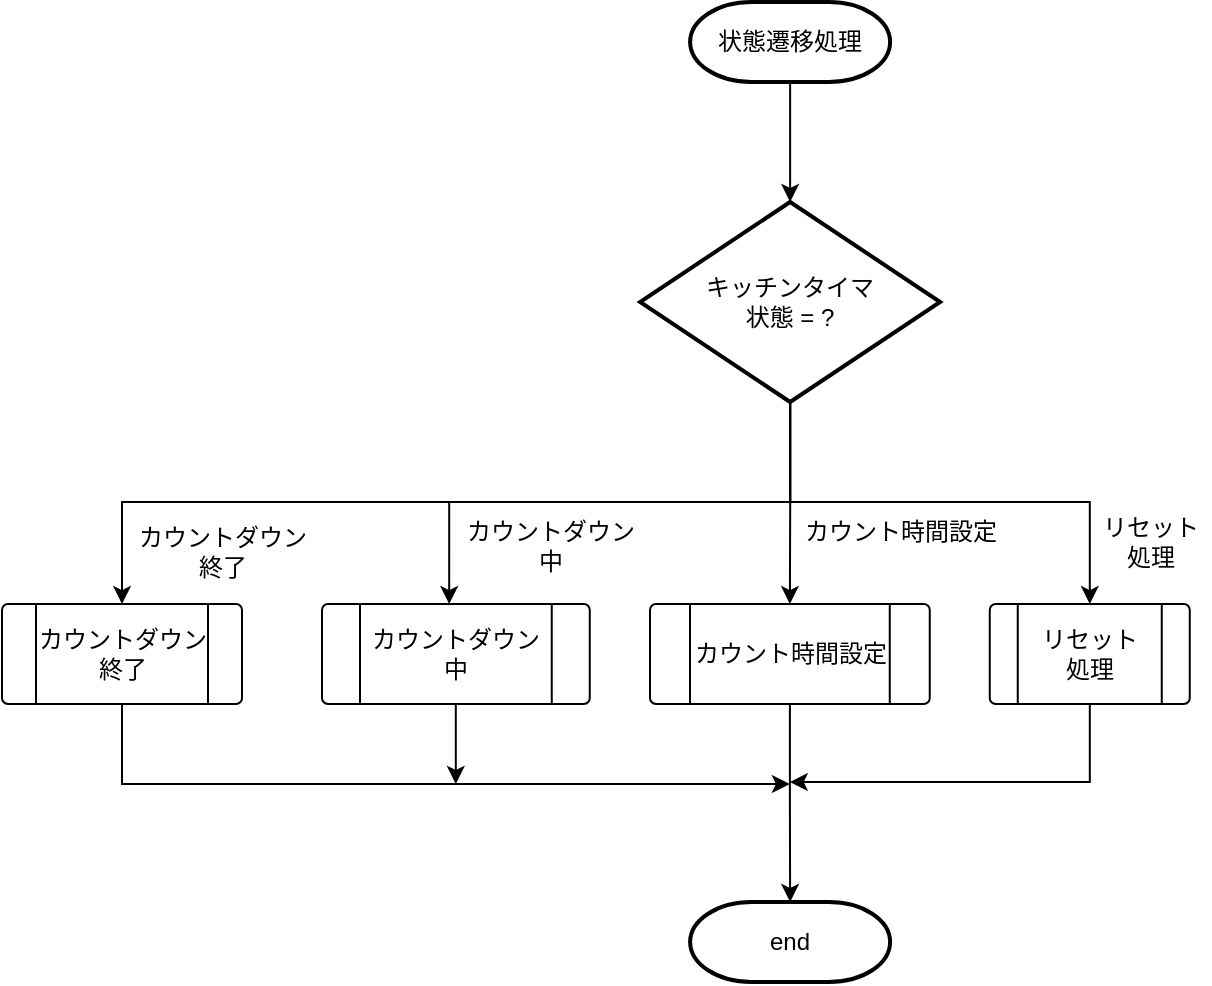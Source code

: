 <mxfile version="13.5.1" type="device" pages="6"><diagram id="Bt_VYkWsgdvNf8LFAZQL" name="状態遷移処理"><mxGraphModel dx="1527" dy="813" grid="1" gridSize="10" guides="1" tooltips="1" connect="1" arrows="1" fold="1" page="1" pageScale="1" pageWidth="827" pageHeight="1169" math="0" shadow="0"><root><mxCell id="Fo9mTiif_kmbdRbm_oBY-0"/><mxCell id="Fo9mTiif_kmbdRbm_oBY-1" parent="Fo9mTiif_kmbdRbm_oBY-0"/><mxCell id="Fo9mTiif_kmbdRbm_oBY-2" value="" style="edgeStyle=orthogonalEdgeStyle;rounded=0;orthogonalLoop=1;jettySize=auto;html=1;entryX=0.5;entryY=0;entryDx=0;entryDy=0;" parent="Fo9mTiif_kmbdRbm_oBY-1" source="Fo9mTiif_kmbdRbm_oBY-6" target="Fo9mTiif_kmbdRbm_oBY-12" edge="1"><mxGeometry relative="1" as="geometry"><mxPoint x="-356.06" y="451" as="targetPoint"/></mxGeometry></mxCell><mxCell id="Fo9mTiif_kmbdRbm_oBY-3" style="edgeStyle=orthogonalEdgeStyle;rounded=0;orthogonalLoop=1;jettySize=auto;html=1;entryX=0.5;entryY=0;entryDx=0;entryDy=0;" parent="Fo9mTiif_kmbdRbm_oBY-1" target="Fo9mTiif_kmbdRbm_oBY-13" edge="1"><mxGeometry relative="1" as="geometry"><mxPoint x="-356.12" y="410" as="sourcePoint"/><Array as="points"><mxPoint x="-690.12" y="410"/></Array><mxPoint x="-826.06" y="460.03" as="targetPoint"/></mxGeometry></mxCell><mxCell id="Fo9mTiif_kmbdRbm_oBY-5" style="edgeStyle=orthogonalEdgeStyle;rounded=0;orthogonalLoop=1;jettySize=auto;html=1;entryX=0.475;entryY=0;entryDx=0;entryDy=0;entryPerimeter=0;" parent="Fo9mTiif_kmbdRbm_oBY-1" source="Fo9mTiif_kmbdRbm_oBY-6" target="Fo9mTiif_kmbdRbm_oBY-10" edge="1"><mxGeometry relative="1" as="geometry"><Array as="points"><mxPoint x="-356.12" y="410"/><mxPoint x="-526.12" y="410"/></Array></mxGeometry></mxCell><mxCell id="cRi014NsyembopC0yoF6-1" style="edgeStyle=orthogonalEdgeStyle;rounded=0;orthogonalLoop=1;jettySize=auto;html=1;" parent="Fo9mTiif_kmbdRbm_oBY-1" source="Fo9mTiif_kmbdRbm_oBY-6" target="cRi014NsyembopC0yoF6-0" edge="1"><mxGeometry relative="1" as="geometry"><Array as="points"><mxPoint x="-356.12" y="410"/><mxPoint x="-206.12" y="410"/></Array></mxGeometry></mxCell><mxCell id="Fo9mTiif_kmbdRbm_oBY-6" value="キッチンタイマ&lt;br&gt;状態 = ?" style="strokeWidth=2;html=1;shape=mxgraph.flowchart.decision;whiteSpace=wrap;" parent="Fo9mTiif_kmbdRbm_oBY-1" vertex="1"><mxGeometry x="-430.94" y="260" width="150" height="100" as="geometry"/></mxCell><mxCell id="Fo9mTiif_kmbdRbm_oBY-7" style="edgeStyle=orthogonalEdgeStyle;rounded=0;orthogonalLoop=1;jettySize=auto;html=1;exitX=0.5;exitY=1;exitDx=0;exitDy=0;" parent="Fo9mTiif_kmbdRbm_oBY-1" source="Fo9mTiif_kmbdRbm_oBY-13" edge="1"><mxGeometry relative="1" as="geometry"><mxPoint x="-356.06" y="551.03" as="targetPoint"/><Array as="points"><mxPoint x="-690.12" y="551"/></Array><mxPoint x="-826.02" y="511.03" as="sourcePoint"/></mxGeometry></mxCell><mxCell id="Fo9mTiif_kmbdRbm_oBY-9" style="edgeStyle=orthogonalEdgeStyle;rounded=0;orthogonalLoop=1;jettySize=auto;html=1;" parent="Fo9mTiif_kmbdRbm_oBY-1" source="Fo9mTiif_kmbdRbm_oBY-10" edge="1"><mxGeometry relative="1" as="geometry"><mxPoint x="-523.06" y="551.03" as="targetPoint"/><Array as="points"><mxPoint x="-523.06" y="551.03"/></Array></mxGeometry></mxCell><mxCell id="Fo9mTiif_kmbdRbm_oBY-10" value="カウントダウン&lt;br&gt;中" style="verticalLabelPosition=middle;verticalAlign=middle;html=1;shape=process;whiteSpace=wrap;rounded=1;size=0.14;arcSize=6;labelPosition=center;align=center;" parent="Fo9mTiif_kmbdRbm_oBY-1" vertex="1"><mxGeometry x="-590" y="461.03" width="133.88" height="50" as="geometry"/></mxCell><mxCell id="Fo9mTiif_kmbdRbm_oBY-11" value="" style="edgeStyle=orthogonalEdgeStyle;rounded=0;orthogonalLoop=1;jettySize=auto;html=1;entryX=0.5;entryY=0;entryDx=0;entryDy=0;entryPerimeter=0;" parent="Fo9mTiif_kmbdRbm_oBY-1" source="Fo9mTiif_kmbdRbm_oBY-12" target="dtoQ_cVh7KK3qwAWxBRZ-2" edge="1"><mxGeometry relative="1" as="geometry"><mxPoint x="-356.06" y="601" as="targetPoint"/></mxGeometry></mxCell><mxCell id="Fo9mTiif_kmbdRbm_oBY-12" value="カウント時間設定" style="verticalLabelPosition=middle;verticalAlign=middle;html=1;shape=process;whiteSpace=wrap;rounded=1;size=0.14;arcSize=6;labelPosition=center;align=center;" parent="Fo9mTiif_kmbdRbm_oBY-1" vertex="1"><mxGeometry x="-426" y="461.03" width="139.88" height="50" as="geometry"/></mxCell><mxCell id="Fo9mTiif_kmbdRbm_oBY-13" value="カウントダウン&lt;br&gt;終了" style="verticalLabelPosition=middle;verticalAlign=middle;html=1;shape=process;whiteSpace=wrap;rounded=1;size=0.14;arcSize=6;labelPosition=center;align=center;" parent="Fo9mTiif_kmbdRbm_oBY-1" vertex="1"><mxGeometry x="-750" y="461.03" width="120" height="50" as="geometry"/></mxCell><mxCell id="dtoQ_cVh7KK3qwAWxBRZ-1" value="" style="edgeStyle=orthogonalEdgeStyle;rounded=0;orthogonalLoop=1;jettySize=auto;html=1;entryX=0.5;entryY=0;entryDx=0;entryDy=0;entryPerimeter=0;" parent="Fo9mTiif_kmbdRbm_oBY-1" source="dtoQ_cVh7KK3qwAWxBRZ-0" target="Fo9mTiif_kmbdRbm_oBY-6" edge="1"><mxGeometry relative="1" as="geometry"><mxPoint x="-356.06" y="220" as="targetPoint"/></mxGeometry></mxCell><mxCell id="dtoQ_cVh7KK3qwAWxBRZ-0" value="状態遷移処理" style="strokeWidth=2;html=1;shape=mxgraph.flowchart.terminator;whiteSpace=wrap;" parent="Fo9mTiif_kmbdRbm_oBY-1" vertex="1"><mxGeometry x="-405.94" y="160" width="100" height="40" as="geometry"/></mxCell><mxCell id="dtoQ_cVh7KK3qwAWxBRZ-2" value="end" style="strokeWidth=2;html=1;shape=mxgraph.flowchart.terminator;whiteSpace=wrap;" parent="Fo9mTiif_kmbdRbm_oBY-1" vertex="1"><mxGeometry x="-405.94" y="610" width="100" height="40" as="geometry"/></mxCell><mxCell id="cRi014NsyembopC0yoF6-2" style="edgeStyle=orthogonalEdgeStyle;rounded=0;orthogonalLoop=1;jettySize=auto;html=1;" parent="Fo9mTiif_kmbdRbm_oBY-1" source="cRi014NsyembopC0yoF6-0" edge="1"><mxGeometry relative="1" as="geometry"><mxPoint x="-356.12" y="550.03" as="targetPoint"/><Array as="points"><mxPoint x="-206.12" y="550.03"/></Array></mxGeometry></mxCell><mxCell id="cRi014NsyembopC0yoF6-0" value="リセット&lt;br&gt;処理" style="verticalLabelPosition=middle;verticalAlign=middle;html=1;shape=process;whiteSpace=wrap;rounded=1;size=0.14;arcSize=6;labelPosition=center;align=center;" parent="Fo9mTiif_kmbdRbm_oBY-1" vertex="1"><mxGeometry x="-256.12" y="461.03" width="100" height="50" as="geometry"/></mxCell><mxCell id="7vSEp-bg9hqw0ioLKVPc-2" value="&lt;span&gt;カウントダウン&lt;/span&gt;&lt;br&gt;&lt;span&gt;終了&lt;/span&gt;" style="text;html=1;align=center;verticalAlign=middle;resizable=0;points=[];autosize=1;" parent="Fo9mTiif_kmbdRbm_oBY-1" vertex="1"><mxGeometry x="-690" y="420" width="100" height="30" as="geometry"/></mxCell><mxCell id="7vSEp-bg9hqw0ioLKVPc-4" value="&lt;span&gt;カウントダウン&lt;/span&gt;&lt;br&gt;&lt;span&gt;中&lt;/span&gt;" style="text;html=1;align=center;verticalAlign=middle;resizable=0;points=[];autosize=1;" parent="Fo9mTiif_kmbdRbm_oBY-1" vertex="1"><mxGeometry x="-526" y="417" width="100" height="30" as="geometry"/></mxCell><mxCell id="7vSEp-bg9hqw0ioLKVPc-5" value="&lt;span&gt;カウント時間設定&lt;/span&gt;" style="text;html=1;align=center;verticalAlign=middle;resizable=0;points=[];autosize=1;" parent="Fo9mTiif_kmbdRbm_oBY-1" vertex="1"><mxGeometry x="-356.12" y="415" width="110" height="20" as="geometry"/></mxCell><mxCell id="7vSEp-bg9hqw0ioLKVPc-6" value="&lt;span&gt;リセット&lt;/span&gt;&lt;br&gt;処理" style="text;html=1;align=center;verticalAlign=middle;resizable=0;points=[];autosize=1;" parent="Fo9mTiif_kmbdRbm_oBY-1" vertex="1"><mxGeometry x="-206.12" y="415" width="60" height="30" as="geometry"/></mxCell></root></mxGraphModel></diagram><diagram name="カウント時間設定" id="tLyKWp7qAsRB28wac82U"><mxGraphModel dx="700" dy="813" grid="1" gridSize="10" guides="1" tooltips="1" connect="1" arrows="1" fold="1" page="1" pageScale="1" pageWidth="827" pageHeight="1169" math="0" shadow="0"><root><mxCell id="G7dOKKh25_MZbCcrWpyw-0"/><mxCell id="G7dOKKh25_MZbCcrWpyw-1" parent="G7dOKKh25_MZbCcrWpyw-0"/><mxCell id="H5Vs62nzeLhHOFC0t68j-42" value="" style="edgeStyle=orthogonalEdgeStyle;rounded=0;orthogonalLoop=1;jettySize=auto;html=1;entryX=0.5;entryY=0;entryDx=0;entryDy=0;entryPerimeter=0;" parent="G7dOKKh25_MZbCcrWpyw-1" source="DsMGDwklxMOZ5VeJU43--6" target="PRw-ZUvJCtGYPwpCF5q1-1" edge="1"><mxGeometry relative="1" as="geometry"><mxPoint x="580" y="100" as="targetPoint"/></mxGeometry></mxCell><mxCell id="G7dOKKh25_MZbCcrWpyw-2" value="分スイッチ&lt;br&gt;処理" style="strokeWidth=2;html=1;shape=mxgraph.flowchart.terminator;whiteSpace=wrap;" parent="G7dOKKh25_MZbCcrWpyw-1" vertex="1"><mxGeometry x="530" y="30" width="100" height="40" as="geometry"/></mxCell><mxCell id="YCsieXRak2XcZomdGNn9-28" value="スイッチの状態&lt;br&gt;・押された状態 → 押して離した時&lt;br&gt;・押し続けている状態 → 押したあと、まだ離していない時" style="shape=note;whiteSpace=wrap;html=1;size=14;verticalAlign=top;align=left;spacingTop=-6;" parent="G7dOKKh25_MZbCcrWpyw-1" vertex="1"><mxGeometry x="226" y="90" width="190" height="70" as="geometry"/></mxCell><mxCell id="PRw-ZUvJCtGYPwpCF5q1-36" style="edgeStyle=orthogonalEdgeStyle;rounded=0;orthogonalLoop=1;jettySize=auto;html=1;exitX=0.497;exitY=0.982;exitDx=0;exitDy=0;exitPerimeter=0;" parent="G7dOKKh25_MZbCcrWpyw-1" source="XPm6FaZmmo4bMirsRHuz-5" edge="1"><mxGeometry relative="1" as="geometry"><mxPoint x="580" y="560" as="targetPoint"/><Array as="points"><mxPoint x="900" y="483.5"/><mxPoint x="900" y="483.5"/></Array><mxPoint x="900" y="470" as="sourcePoint"/></mxGeometry></mxCell><mxCell id="AEPvhZBk-K4YY_FG6Bck-11" style="edgeStyle=orthogonalEdgeStyle;rounded=0;orthogonalLoop=1;jettySize=auto;html=1;exitX=0.5;exitY=1;exitDx=0;exitDy=0;" parent="G7dOKKh25_MZbCcrWpyw-1" source="XPm6FaZmmo4bMirsRHuz-10" target="bQIRXLMEErBC55kojtxw-1" edge="1"><mxGeometry relative="1" as="geometry"><mxPoint x="580" y="464.25" as="sourcePoint"/><mxPoint x="580" y="600" as="targetPoint"/><Array as="points"/></mxGeometry></mxCell><mxCell id="ePP8m3Le7ad55T8IsWoJ-17" style="edgeStyle=orthogonalEdgeStyle;rounded=0;orthogonalLoop=1;jettySize=auto;html=1;" parent="G7dOKKh25_MZbCcrWpyw-1" source="PRw-ZUvJCtGYPwpCF5q1-1" edge="1"><mxGeometry relative="1" as="geometry"><mxPoint x="580" y="730" as="targetPoint"/><Array as="points"><mxPoint x="580" y="370"/><mxPoint x="1020" y="370"/><mxPoint x="1020" y="730"/><mxPoint x="580" y="730"/></Array></mxGeometry></mxCell><mxCell id="AEPvhZBk-K4YY_FG6Bck-16" style="edgeStyle=orthogonalEdgeStyle;rounded=0;orthogonalLoop=1;jettySize=auto;html=1;entryX=0.5;entryY=0;entryDx=0;entryDy=0;" parent="G7dOKKh25_MZbCcrWpyw-1" source="PRw-ZUvJCtGYPwpCF5q1-1" target="XPm6FaZmmo4bMirsRHuz-5" edge="1"><mxGeometry relative="1" as="geometry"><Array as="points"><mxPoint x="580" y="370"/><mxPoint x="900" y="370"/></Array><mxPoint x="870" y="438.25" as="targetPoint"/></mxGeometry></mxCell><mxCell id="7KLdP_yKElNT6QmBKfRz-1" style="edgeStyle=orthogonalEdgeStyle;rounded=0;orthogonalLoop=1;jettySize=auto;html=1;" parent="G7dOKKh25_MZbCcrWpyw-1" source="PRw-ZUvJCtGYPwpCF5q1-1" target="XPm6FaZmmo4bMirsRHuz-10" edge="1"><mxGeometry relative="1" as="geometry"><mxPoint x="580" y="432.25" as="targetPoint"/></mxGeometry></mxCell><mxCell id="7KLdP_yKElNT6QmBKfRz-16" style="edgeStyle=orthogonalEdgeStyle;rounded=0;orthogonalLoop=1;jettySize=auto;html=1;" parent="G7dOKKh25_MZbCcrWpyw-1" source="PRw-ZUvJCtGYPwpCF5q1-1" target="7KLdP_yKElNT6QmBKfRz-10" edge="1"><mxGeometry relative="1" as="geometry"><Array as="points"><mxPoint x="580" y="370"/><mxPoint x="730" y="370"/></Array><mxPoint x="760" y="570" as="targetPoint"/></mxGeometry></mxCell><mxCell id="PRw-ZUvJCtGYPwpCF5q1-1" value="分スイッチ&lt;br&gt;の&lt;br&gt;状態 = ?" style="strokeWidth=2;html=1;shape=mxgraph.flowchart.decision;whiteSpace=wrap;" parent="G7dOKKh25_MZbCcrWpyw-1" vertex="1"><mxGeometry x="515" y="241.75" width="130" height="100" as="geometry"/></mxCell><mxCell id="PRw-ZUvJCtGYPwpCF5q1-39" value="end" style="strokeWidth=2;html=1;shape=mxgraph.flowchart.terminator;whiteSpace=wrap;" parent="G7dOKKh25_MZbCcrWpyw-1" vertex="1"><mxGeometry x="530" y="782" width="100" height="40" as="geometry"/></mxCell><mxCell id="AEPvhZBk-K4YY_FG6Bck-38" value="" style="edgeStyle=orthogonalEdgeStyle;rounded=0;orthogonalLoop=1;jettySize=auto;html=1;" parent="G7dOKKh25_MZbCcrWpyw-1" source="AEPvhZBk-K4YY_FG6Bck-0" target="AEPvhZBk-K4YY_FG6Bck-3" edge="1"><mxGeometry relative="1" as="geometry"/></mxCell><mxCell id="AEPvhZBk-K4YY_FG6Bck-0" value="カウント時間設定" style="strokeWidth=2;html=1;shape=mxgraph.flowchart.terminator;whiteSpace=wrap;" parent="G7dOKKh25_MZbCcrWpyw-1" vertex="1"><mxGeometry x="90" y="10" width="100" height="40" as="geometry"/></mxCell><mxCell id="AEPvhZBk-K4YY_FG6Bck-39" value="" style="edgeStyle=orthogonalEdgeStyle;rounded=0;orthogonalLoop=1;jettySize=auto;html=1;" parent="G7dOKKh25_MZbCcrWpyw-1" source="AEPvhZBk-K4YY_FG6Bck-3" target="AEPvhZBk-K4YY_FG6Bck-4" edge="1"><mxGeometry relative="1" as="geometry"/></mxCell><mxCell id="AEPvhZBk-K4YY_FG6Bck-3" value="分スイッチ&lt;br&gt;処理" style="verticalLabelPosition=middle;verticalAlign=middle;html=1;shape=process;whiteSpace=wrap;rounded=1;size=0.14;arcSize=6;labelPosition=center;align=center;" parent="G7dOKKh25_MZbCcrWpyw-1" vertex="1"><mxGeometry x="90" y="88" width="100" height="60" as="geometry"/></mxCell><mxCell id="AEPvhZBk-K4YY_FG6Bck-40" value="" style="edgeStyle=orthogonalEdgeStyle;rounded=0;orthogonalLoop=1;jettySize=auto;html=1;entryX=0.5;entryY=0;entryDx=0;entryDy=0;entryPerimeter=0;" parent="G7dOKKh25_MZbCcrWpyw-1" source="AEPvhZBk-K4YY_FG6Bck-4" target="jn9VDQg3DoPVwZgLKGek-1" edge="1"><mxGeometry relative="1" as="geometry"><mxPoint x="140" y="336" as="targetPoint"/></mxGeometry></mxCell><mxCell id="AEPvhZBk-K4YY_FG6Bck-4" value="秒スイッチ&lt;br&gt;処理" style="verticalLabelPosition=middle;verticalAlign=middle;html=1;shape=process;whiteSpace=wrap;rounded=1;size=0.14;arcSize=6;labelPosition=center;align=center;" parent="G7dOKKh25_MZbCcrWpyw-1" vertex="1"><mxGeometry x="90" y="189" width="100" height="60" as="geometry"/></mxCell><mxCell id="AEPvhZBk-K4YY_FG6Bck-17" value="短押し" style="text;html=1;align=center;verticalAlign=middle;resizable=0;points=[];autosize=1;" parent="G7dOKKh25_MZbCcrWpyw-1" vertex="1"><mxGeometry x="900" y="371.5" width="50" height="20" as="geometry"/></mxCell><mxCell id="AEPvhZBk-K4YY_FG6Bck-18" value="押されて&lt;br&gt;いない&lt;br&gt;or&lt;br&gt;その他" style="text;html=1;align=center;verticalAlign=middle;resizable=0;points=[];autosize=1;" parent="G7dOKKh25_MZbCcrWpyw-1" vertex="1"><mxGeometry x="1020" y="372.25" width="60" height="60" as="geometry"/></mxCell><mxCell id="jn9VDQg3DoPVwZgLKGek-0" value="end" style="strokeWidth=2;html=1;shape=mxgraph.flowchart.terminator;whiteSpace=wrap;" parent="G7dOKKh25_MZbCcrWpyw-1" vertex="1"><mxGeometry x="90" y="1012" width="100" height="40" as="geometry"/></mxCell><mxCell id="jn9VDQg3DoPVwZgLKGek-2" value="" style="edgeStyle=orthogonalEdgeStyle;rounded=0;orthogonalLoop=1;jettySize=auto;html=1;" parent="G7dOKKh25_MZbCcrWpyw-1" source="jn9VDQg3DoPVwZgLKGek-1" edge="1"><mxGeometry relative="1" as="geometry"><mxPoint x="140" y="425" as="targetPoint"/></mxGeometry></mxCell><mxCell id="jn9VDQg3DoPVwZgLKGek-7" style="edgeStyle=orthogonalEdgeStyle;rounded=0;orthogonalLoop=1;jettySize=auto;html=1;" parent="G7dOKKh25_MZbCcrWpyw-1" source="jn9VDQg3DoPVwZgLKGek-1" edge="1"><mxGeometry relative="1" as="geometry"><mxPoint x="140" y="710" as="targetPoint"/><Array as="points"><mxPoint x="280" y="335"/><mxPoint x="280" y="710"/><mxPoint x="140" y="710"/></Array></mxGeometry></mxCell><mxCell id="jn9VDQg3DoPVwZgLKGek-1" value="スタートストップ&lt;br&gt;スイッチ状態は&lt;br&gt;ONか" style="strokeWidth=2;html=1;shape=mxgraph.flowchart.decision;whiteSpace=wrap;" parent="G7dOKKh25_MZbCcrWpyw-1" vertex="1"><mxGeometry x="60" y="285" width="160" height="100" as="geometry"/></mxCell><mxCell id="jn9VDQg3DoPVwZgLKGek-6" value="" style="edgeStyle=orthogonalEdgeStyle;rounded=0;orthogonalLoop=1;jettySize=auto;html=1;entryX=0.5;entryY=0;entryDx=0;entryDy=0;entryPerimeter=0;" parent="G7dOKKh25_MZbCcrWpyw-1" source="jn9VDQg3DoPVwZgLKGek-4" target="jn9VDQg3DoPVwZgLKGek-13" edge="1"><mxGeometry relative="1" as="geometry"><mxPoint x="140" y="580" as="targetPoint"/></mxGeometry></mxCell><mxCell id="jn9VDQg3DoPVwZgLKGek-4" value="キッチンタイマー状態を&lt;br&gt;カウントダウン中&lt;br&gt;へ変更" style="rounded=1;whiteSpace=wrap;html=1;absoluteArcSize=1;arcSize=14;strokeWidth=2;" parent="G7dOKKh25_MZbCcrWpyw-1" vertex="1"><mxGeometry x="70" y="620" width="140" height="55.5" as="geometry"/></mxCell><mxCell id="jn9VDQg3DoPVwZgLKGek-5" style="edgeStyle=orthogonalEdgeStyle;rounded=0;orthogonalLoop=1;jettySize=auto;html=1;exitX=0.5;exitY=1;exitDx=0;exitDy=0;" parent="G7dOKKh25_MZbCcrWpyw-1" source="jn9VDQg3DoPVwZgLKGek-4" target="jn9VDQg3DoPVwZgLKGek-4" edge="1"><mxGeometry relative="1" as="geometry"/></mxCell><mxCell id="jn9VDQg3DoPVwZgLKGek-9" value="NO" style="text;html=1;align=center;verticalAlign=middle;resizable=0;points=[];autosize=1;" parent="G7dOKKh25_MZbCcrWpyw-1" vertex="1"><mxGeometry x="220" y="315" width="30" height="20" as="geometry"/></mxCell><mxCell id="jn9VDQg3DoPVwZgLKGek-11" value="YES" style="text;html=1;align=center;verticalAlign=middle;resizable=0;points=[];autosize=1;" parent="G7dOKKh25_MZbCcrWpyw-1" vertex="1"><mxGeometry x="140" y="404" width="40" height="20" as="geometry"/></mxCell><mxCell id="jn9VDQg3DoPVwZgLKGek-17" value="" style="edgeStyle=orthogonalEdgeStyle;rounded=0;orthogonalLoop=1;jettySize=auto;html=1;entryX=0.5;entryY=0;entryDx=0;entryDy=0;" parent="G7dOKKh25_MZbCcrWpyw-1" source="jn9VDQg3DoPVwZgLKGek-13" target="jn9VDQg3DoPVwZgLKGek-16" edge="1"><mxGeometry relative="1" as="geometry"><mxPoint x="135" y="890" as="targetPoint"/></mxGeometry></mxCell><mxCell id="jn9VDQg3DoPVwZgLKGek-19" value="" style="edgeStyle=orthogonalEdgeStyle;rounded=0;orthogonalLoop=1;jettySize=auto;html=1;" parent="G7dOKKh25_MZbCcrWpyw-1" source="jn9VDQg3DoPVwZgLKGek-13" edge="1"><mxGeometry relative="1" as="geometry"><mxPoint x="140" y="972" as="targetPoint"/><Array as="points"><mxPoint x="275" y="790"/><mxPoint x="275" y="972"/></Array></mxGeometry></mxCell><mxCell id="jn9VDQg3DoPVwZgLKGek-13" value="リセットスイッチ&lt;br&gt;状態はONか？" style="strokeWidth=2;html=1;shape=mxgraph.flowchart.decision;whiteSpace=wrap;" parent="G7dOKKh25_MZbCcrWpyw-1" vertex="1"><mxGeometry x="70" y="740" width="140" height="100" as="geometry"/></mxCell><mxCell id="jn9VDQg3DoPVwZgLKGek-14" value="NO" style="text;html=1;align=center;verticalAlign=middle;resizable=0;points=[];autosize=1;" parent="G7dOKKh25_MZbCcrWpyw-1" vertex="1"><mxGeometry x="205" y="762" width="30" height="20" as="geometry"/></mxCell><mxCell id="jn9VDQg3DoPVwZgLKGek-15" value="YES" style="text;html=1;align=center;verticalAlign=middle;resizable=0;points=[];autosize=1;" parent="G7dOKKh25_MZbCcrWpyw-1" vertex="1"><mxGeometry x="140" y="840" width="40" height="20" as="geometry"/></mxCell><mxCell id="jn9VDQg3DoPVwZgLKGek-18" value="" style="edgeStyle=orthogonalEdgeStyle;rounded=0;orthogonalLoop=1;jettySize=auto;html=1;" parent="G7dOKKh25_MZbCcrWpyw-1" source="jn9VDQg3DoPVwZgLKGek-16" target="jn9VDQg3DoPVwZgLKGek-0" edge="1"><mxGeometry relative="1" as="geometry"/></mxCell><mxCell id="jn9VDQg3DoPVwZgLKGek-16" value="キッチンタイマー状態を&lt;br&gt;リセット処理&lt;br&gt;へ変更" style="rounded=1;whiteSpace=wrap;html=1;absoluteArcSize=1;arcSize=14;strokeWidth=2;" parent="G7dOKKh25_MZbCcrWpyw-1" vertex="1"><mxGeometry x="70" y="890" width="140" height="55.5" as="geometry"/></mxCell><mxCell id="94B6ei__TF6rVob5bHOo-0" style="edgeStyle=orthogonalEdgeStyle;rounded=0;orthogonalLoop=1;jettySize=auto;html=1;" parent="G7dOKKh25_MZbCcrWpyw-1" source="GP8_F_OPg2LFv3zlBoKk-0" target="LFLLbWJSGl_5q-Q_PBNA-0" edge="1"><mxGeometry relative="1" as="geometry"/></mxCell><mxCell id="GP8_F_OPg2LFv3zlBoKk-0" value="スタートストップスイッチ状態をOFFにする" style="rounded=1;whiteSpace=wrap;html=1;absoluteArcSize=1;arcSize=14;strokeWidth=2;" parent="G7dOKKh25_MZbCcrWpyw-1" vertex="1"><mxGeometry x="70" y="429.5" width="140" height="55.5" as="geometry"/></mxCell><mxCell id="LFLLbWJSGl_5q-Q_PBNA-2" value="" style="edgeStyle=orthogonalEdgeStyle;rounded=0;orthogonalLoop=1;jettySize=auto;html=1;entryX=0.5;entryY=0;entryDx=0;entryDy=0;" parent="G7dOKKh25_MZbCcrWpyw-1" source="LFLLbWJSGl_5q-Q_PBNA-0" target="jn9VDQg3DoPVwZgLKGek-4" edge="1"><mxGeometry relative="1" as="geometry"><mxPoint x="140" y="539" as="targetPoint"/></mxGeometry></mxCell><mxCell id="LFLLbWJSGl_5q-Q_PBNA-0" value="0.5秒タイマ割り込みの許可" style="rounded=1;whiteSpace=wrap;html=1;absoluteArcSize=1;arcSize=14;strokeWidth=2;" parent="G7dOKKh25_MZbCcrWpyw-1" vertex="1"><mxGeometry x="70" y="520" width="140" height="55.5" as="geometry"/></mxCell><mxCell id="XPm6FaZmmo4bMirsRHuz-5" value="1分&lt;br&gt;増やす" style="rounded=1;whiteSpace=wrap;html=1;absoluteArcSize=1;arcSize=14;strokeWidth=2;" parent="G7dOKKh25_MZbCcrWpyw-1" vertex="1"><mxGeometry x="840" y="439.25" width="120" height="40" as="geometry"/></mxCell><mxCell id="XPm6FaZmmo4bMirsRHuz-10" value="10分&lt;br&gt;増やす" style="rounded=1;whiteSpace=wrap;html=1;absoluteArcSize=1;arcSize=14;strokeWidth=2;" parent="G7dOKKh25_MZbCcrWpyw-1" vertex="1"><mxGeometry x="520" y="440" width="120" height="40" as="geometry"/></mxCell><mxCell id="dbKvBny9qs6NG_3DycnR-0" value="秒スイッチ処理も&lt;br&gt;分スイッチ処理と&lt;br&gt;同様なため、割愛" style="shape=note;whiteSpace=wrap;html=1;size=14;verticalAlign=top;align=left;spacingTop=-6;" parent="G7dOKKh25_MZbCcrWpyw-1" vertex="1"><mxGeometry x="670" y="60" width="120" height="50" as="geometry"/></mxCell><mxCell id="7KLdP_yKElNT6QmBKfRz-17" value="" style="edgeStyle=orthogonalEdgeStyle;rounded=0;orthogonalLoop=1;jettySize=auto;html=1;" parent="G7dOKKh25_MZbCcrWpyw-1" source="7KLdP_yKElNT6QmBKfRz-10" edge="1"><mxGeometry relative="1" as="geometry"><mxPoint x="730" y="560" as="targetPoint"/></mxGeometry></mxCell><mxCell id="7KLdP_yKElNT6QmBKfRz-10" value="1分&lt;br&gt;増やす" style="rounded=1;whiteSpace=wrap;html=1;absoluteArcSize=1;arcSize=14;strokeWidth=2;" parent="G7dOKKh25_MZbCcrWpyw-1" vertex="1"><mxGeometry x="670" y="439.25" width="120" height="40" as="geometry"/></mxCell><mxCell id="7KLdP_yKElNT6QmBKfRz-14" value="YES" style="text;html=1;align=center;verticalAlign=middle;resizable=0;points=[];autosize=1;" parent="G7dOKKh25_MZbCcrWpyw-1" vertex="1"><mxGeometry x="580" y="209" width="40" height="20" as="geometry"/></mxCell><mxCell id="DsMGDwklxMOZ5VeJU43--0" value="長押し1段階" style="text;html=1;align=center;verticalAlign=middle;resizable=0;points=[];autosize=1;" parent="G7dOKKh25_MZbCcrWpyw-1" vertex="1"><mxGeometry x="730" y="371.5" width="80" height="20" as="geometry"/></mxCell><mxCell id="DsMGDwklxMOZ5VeJU43--1" value="長押し2段階" style="text;html=1;align=center;verticalAlign=middle;resizable=0;points=[];autosize=1;" parent="G7dOKKh25_MZbCcrWpyw-1" vertex="1"><mxGeometry x="580" y="371.5" width="80" height="20" as="geometry"/></mxCell><mxCell id="DsMGDwklxMOZ5VeJU43--7" value="NO" style="text;html=1;align=center;verticalAlign=middle;resizable=0;points=[];autosize=1;" parent="G7dOKKh25_MZbCcrWpyw-1" vertex="1"><mxGeometry x="485" y="140" width="30" height="20" as="geometry"/></mxCell><mxCell id="DsMGDwklxMOZ5VeJU43--13" style="edgeStyle=orthogonalEdgeStyle;rounded=0;orthogonalLoop=1;jettySize=auto;html=1;" parent="G7dOKKh25_MZbCcrWpyw-1" source="DsMGDwklxMOZ5VeJU43--6" edge="1"><mxGeometry relative="1" as="geometry"><mxPoint x="580" y="730" as="targetPoint"/><Array as="points"><mxPoint x="470" y="165"/><mxPoint x="470" y="730"/><mxPoint x="580" y="730"/></Array></mxGeometry></mxCell><mxCell id="DsMGDwklxMOZ5VeJU43--6" value="分スイッチの&lt;br&gt;タイミングフラグ" style="strokeWidth=2;html=1;shape=mxgraph.flowchart.decision;whiteSpace=wrap;" parent="G7dOKKh25_MZbCcrWpyw-1" vertex="1"><mxGeometry x="520" y="120" width="120" height="90" as="geometry"/></mxCell><mxCell id="DsMGDwklxMOZ5VeJU43--12" value="" style="edgeStyle=orthogonalEdgeStyle;rounded=0;orthogonalLoop=1;jettySize=auto;html=1;entryX=0.5;entryY=0;entryDx=0;entryDy=0;entryPerimeter=0;" parent="G7dOKKh25_MZbCcrWpyw-1" source="G7dOKKh25_MZbCcrWpyw-2" target="DsMGDwklxMOZ5VeJU43--6" edge="1"><mxGeometry relative="1" as="geometry"><mxPoint x="580" y="241.75" as="targetPoint"/><mxPoint x="580" y="70" as="sourcePoint"/></mxGeometry></mxCell><mxCell id="bQIRXLMEErBC55kojtxw-2" style="edgeStyle=orthogonalEdgeStyle;rounded=0;orthogonalLoop=1;jettySize=auto;html=1;entryX=0.5;entryY=0;entryDx=0;entryDy=0;entryPerimeter=0;" parent="G7dOKKh25_MZbCcrWpyw-1" source="bQIRXLMEErBC55kojtxw-1" target="PRw-ZUvJCtGYPwpCF5q1-39" edge="1"><mxGeometry relative="1" as="geometry"/></mxCell><mxCell id="bQIRXLMEErBC55kojtxw-1" value="UpdateLCDフラグ&lt;br&gt;をON" style="rounded=1;whiteSpace=wrap;html=1;absoluteArcSize=1;arcSize=14;strokeWidth=2;" parent="G7dOKKh25_MZbCcrWpyw-1" vertex="1"><mxGeometry x="520" y="627.75" width="120" height="40" as="geometry"/></mxCell></root></mxGraphModel></diagram><diagram id="ApdN0Do8rHfRJoGloW02" name="カウントダウン中"><mxGraphModel dx="583" dy="678" grid="1" gridSize="10" guides="1" tooltips="1" connect="1" arrows="1" fold="1" page="1" pageScale="1" pageWidth="827" pageHeight="1169" math="0" shadow="0"><root><mxCell id="AMEoopWXpkUFUwwx2Ymg-0"/><mxCell id="AMEoopWXpkUFUwwx2Ymg-1" parent="AMEoopWXpkUFUwwx2Ymg-0"/><mxCell id="oTqrKt2ofnrIln7Au7Of-3" value="" style="edgeStyle=orthogonalEdgeStyle;rounded=0;orthogonalLoop=1;jettySize=auto;html=1;" parent="AMEoopWXpkUFUwwx2Ymg-1" source="oTqrKt2ofnrIln7Au7Of-0" edge="1"><mxGeometry relative="1" as="geometry"><mxPoint x="140" y="170" as="targetPoint"/></mxGeometry></mxCell><mxCell id="oTqrKt2ofnrIln7Au7Of-0" value="カウントダウン中" style="strokeWidth=2;html=1;shape=mxgraph.flowchart.terminator;whiteSpace=wrap;" parent="AMEoopWXpkUFUwwx2Ymg-1" vertex="1"><mxGeometry x="90" y="90" width="100" height="40" as="geometry"/></mxCell><mxCell id="oTqrKt2ofnrIln7Au7Of-4" value="" style="edgeStyle=orthogonalEdgeStyle;rounded=0;orthogonalLoop=1;jettySize=auto;html=1;entryX=0.5;entryY=0;entryDx=0;entryDy=0;exitX=0.5;exitY=1;exitDx=0;exitDy=0;exitPerimeter=0;" parent="AMEoopWXpkUFUwwx2Ymg-1" source="UqKfyyQJEM5Bgd45Njap-0" target="9HeeWBV7_S5DVHuAVdhk-0" edge="1"><mxGeometry relative="1" as="geometry"><mxPoint x="140" y="840" as="targetPoint"/><mxPoint x="140.0" y="750" as="sourcePoint"/></mxGeometry></mxCell><mxCell id="tfzbtnKLrfKvkDSBLnM6-1" style="edgeStyle=orthogonalEdgeStyle;rounded=0;orthogonalLoop=1;jettySize=auto;html=1;" parent="AMEoopWXpkUFUwwx2Ymg-1" source="UqKfyyQJEM5Bgd45Njap-0" edge="1"><mxGeometry relative="1" as="geometry"><mxPoint x="140" y="1090" as="targetPoint"/><Array as="points"><mxPoint x="260" y="680"/><mxPoint x="260" y="1090"/><mxPoint x="140" y="1090"/></Array></mxGeometry></mxCell><mxCell id="UqKfyyQJEM5Bgd45Njap-0" value="スタートストップスイッチ&lt;br&gt;状態はONか" style="strokeWidth=2;html=1;shape=mxgraph.flowchart.decision;whiteSpace=wrap;" parent="AMEoopWXpkUFUwwx2Ymg-1" vertex="1"><mxGeometry x="50" y="630" width="180" height="100" as="geometry"/></mxCell><mxCell id="9HeeWBV7_S5DVHuAVdhk-2" value="" style="edgeStyle=orthogonalEdgeStyle;rounded=0;orthogonalLoop=1;jettySize=auto;html=1;" parent="AMEoopWXpkUFUwwx2Ymg-1" source="tfzbtnKLrfKvkDSBLnM6-0" edge="1"><mxGeometry relative="1" as="geometry"><mxPoint x="140" y="1140" as="targetPoint"/></mxGeometry></mxCell><mxCell id="tfzbtnKLrfKvkDSBLnM6-0" value="キッチンタイマー状態を&lt;br&gt;カウント時間設定&lt;br&gt;へ変更" style="rounded=1;whiteSpace=wrap;html=1;absoluteArcSize=1;arcSize=14;strokeWidth=2;" parent="AMEoopWXpkUFUwwx2Ymg-1" vertex="1"><mxGeometry x="60" y="1010" width="160" height="60" as="geometry"/></mxCell><mxCell id="tfzbtnKLrfKvkDSBLnM6-3" value="NO" style="text;html=1;align=center;verticalAlign=middle;resizable=0;points=[];autosize=1;" parent="AMEoopWXpkUFUwwx2Ymg-1" vertex="1"><mxGeometry x="230" y="660" width="30" height="20" as="geometry"/></mxCell><mxCell id="tfzbtnKLrfKvkDSBLnM6-4" value="YES" style="text;html=1;align=center;verticalAlign=middle;resizable=0;points=[];autosize=1;" parent="AMEoopWXpkUFUwwx2Ymg-1" vertex="1"><mxGeometry x="140" y="739" width="40" height="20" as="geometry"/></mxCell><mxCell id="9HeeWBV7_S5DVHuAVdhk-1" value="" style="edgeStyle=orthogonalEdgeStyle;rounded=0;orthogonalLoop=1;jettySize=auto;html=1;" parent="AMEoopWXpkUFUwwx2Ymg-1" source="IhT1v0UfSs0Qbc-i-aEp-0" target="tfzbtnKLrfKvkDSBLnM6-0" edge="1"><mxGeometry relative="1" as="geometry"/></mxCell><mxCell id="9HeeWBV7_S5DVHuAVdhk-0" value="0.5秒タイマ割込みを禁止" style="rounded=1;whiteSpace=wrap;html=1;absoluteArcSize=1;arcSize=14;strokeWidth=2;" parent="AMEoopWXpkUFUwwx2Ymg-1" vertex="1"><mxGeometry x="60" y="780" width="160" height="60" as="geometry"/></mxCell><mxCell id="9HeeWBV7_S5DVHuAVdhk-7" value="" style="edgeStyle=orthogonalEdgeStyle;rounded=0;orthogonalLoop=1;jettySize=auto;html=1;" parent="AMEoopWXpkUFUwwx2Ymg-1" source="9HeeWBV7_S5DVHuAVdhk-3" target="9HeeWBV7_S5DVHuAVdhk-6" edge="1"><mxGeometry relative="1" as="geometry"/></mxCell><mxCell id="9HeeWBV7_S5DVHuAVdhk-9" style="edgeStyle=orthogonalEdgeStyle;rounded=0;orthogonalLoop=1;jettySize=auto;html=1;" parent="AMEoopWXpkUFUwwx2Ymg-1" source="9HeeWBV7_S5DVHuAVdhk-3" edge="1"><mxGeometry relative="1" as="geometry"><mxPoint x="140" y="590" as="targetPoint"/><Array as="points"><mxPoint x="270" y="220"/><mxPoint x="270" y="590"/></Array></mxGeometry></mxCell><mxCell id="9HeeWBV7_S5DVHuAVdhk-3" value="カウントは00m00sか" style="strokeWidth=2;html=1;shape=mxgraph.flowchart.decision;whiteSpace=wrap;" parent="AMEoopWXpkUFUwwx2Ymg-1" vertex="1"><mxGeometry x="50" y="170" width="180" height="100" as="geometry"/></mxCell><mxCell id="9HeeWBV7_S5DVHuAVdhk-8" value="" style="edgeStyle=orthogonalEdgeStyle;rounded=0;orthogonalLoop=1;jettySize=auto;html=1;entryX=0.5;entryY=0;entryDx=0;entryDy=0;entryPerimeter=0;exitX=0.5;exitY=1;exitDx=0;exitDy=0;" parent="AMEoopWXpkUFUwwx2Ymg-1" source="yDvfx7uVDp9iG7j8qQ4B-0" target="UqKfyyQJEM5Bgd45Njap-0" edge="1"><mxGeometry relative="1" as="geometry"><mxPoint x="140" y="590" as="targetPoint"/></mxGeometry></mxCell><mxCell id="yDvfx7uVDp9iG7j8qQ4B-1" value="" style="edgeStyle=orthogonalEdgeStyle;rounded=0;orthogonalLoop=1;jettySize=auto;html=1;" parent="AMEoopWXpkUFUwwx2Ymg-1" source="9HeeWBV7_S5DVHuAVdhk-4" target="yDvfx7uVDp9iG7j8qQ4B-0" edge="1"><mxGeometry relative="1" as="geometry"/></mxCell><mxCell id="9HeeWBV7_S5DVHuAVdhk-4" value="カウントダウン終了カウントを0へ初期化" style="rounded=1;whiteSpace=wrap;html=1;absoluteArcSize=1;arcSize=14;strokeWidth=2;" parent="AMEoopWXpkUFUwwx2Ymg-1" vertex="1"><mxGeometry x="60" y="400" width="160" height="60" as="geometry"/></mxCell><mxCell id="9HeeWBV7_S5DVHuAVdhk-5" value="" style="edgeStyle=orthogonalEdgeStyle;rounded=0;orthogonalLoop=1;jettySize=auto;html=1;" parent="AMEoopWXpkUFUwwx2Ymg-1" source="9HeeWBV7_S5DVHuAVdhk-6" target="9HeeWBV7_S5DVHuAVdhk-4" edge="1"><mxGeometry relative="1" as="geometry"/></mxCell><mxCell id="9HeeWBV7_S5DVHuAVdhk-6" value="0.5秒タイマ割込みを禁止" style="rounded=1;whiteSpace=wrap;html=1;absoluteArcSize=1;arcSize=14;strokeWidth=2;" parent="AMEoopWXpkUFUwwx2Ymg-1" vertex="1"><mxGeometry x="60" y="300" width="160" height="60" as="geometry"/></mxCell><mxCell id="9HeeWBV7_S5DVHuAVdhk-10" value="NO" style="text;html=1;align=center;verticalAlign=middle;resizable=0;points=[];autosize=1;" parent="AMEoopWXpkUFUwwx2Ymg-1" vertex="1"><mxGeometry x="230" y="200" width="30" height="20" as="geometry"/></mxCell><mxCell id="9HeeWBV7_S5DVHuAVdhk-11" value="YES" style="text;html=1;align=center;verticalAlign=middle;resizable=0;points=[];autosize=1;" parent="AMEoopWXpkUFUwwx2Ymg-1" vertex="1"><mxGeometry x="140" y="270" width="40" height="20" as="geometry"/></mxCell><mxCell id="yDvfx7uVDp9iG7j8qQ4B-0" value="キッチンタイマー状態を&lt;br&gt;カウントダウン終了&lt;br&gt;へ変更" style="rounded=1;whiteSpace=wrap;html=1;absoluteArcSize=1;arcSize=14;strokeWidth=2;" parent="AMEoopWXpkUFUwwx2Ymg-1" vertex="1"><mxGeometry x="60" y="500" width="160" height="60" as="geometry"/></mxCell><mxCell id="jiKOG8t0yqRrR_GPY7sS-0" value="" style="edgeStyle=orthogonalEdgeStyle;rounded=0;orthogonalLoop=1;jettySize=auto;html=1;entryX=0.5;entryY=0;entryDx=0;entryDy=0;" parent="AMEoopWXpkUFUwwx2Ymg-1" source="jiKOG8t0yqRrR_GPY7sS-2" target="jiKOG8t0yqRrR_GPY7sS-8" edge="1"><mxGeometry relative="1" as="geometry"><mxPoint x="135" y="1290" as="targetPoint"/></mxGeometry></mxCell><mxCell id="jiKOG8t0yqRrR_GPY7sS-1" value="" style="edgeStyle=orthogonalEdgeStyle;rounded=0;orthogonalLoop=1;jettySize=auto;html=1;" parent="AMEoopWXpkUFUwwx2Ymg-1" source="jiKOG8t0yqRrR_GPY7sS-2" edge="1"><mxGeometry relative="1" as="geometry"><mxPoint x="140" y="1511" as="targetPoint"/><Array as="points"><mxPoint x="275" y="1190"/><mxPoint x="275" y="1511"/><mxPoint x="140" y="1511"/></Array></mxGeometry></mxCell><mxCell id="jiKOG8t0yqRrR_GPY7sS-2" value="リセットスイッチ&lt;br&gt;状態はONか？" style="strokeWidth=2;html=1;shape=mxgraph.flowchart.decision;whiteSpace=wrap;" parent="AMEoopWXpkUFUwwx2Ymg-1" vertex="1"><mxGeometry x="70" y="1140" width="140" height="100" as="geometry"/></mxCell><mxCell id="jiKOG8t0yqRrR_GPY7sS-3" value="NO" style="text;html=1;align=center;verticalAlign=middle;resizable=0;points=[];autosize=1;" parent="AMEoopWXpkUFUwwx2Ymg-1" vertex="1"><mxGeometry x="205" y="1162" width="30" height="20" as="geometry"/></mxCell><mxCell id="jiKOG8t0yqRrR_GPY7sS-4" value="YES" style="text;html=1;align=center;verticalAlign=middle;resizable=0;points=[];autosize=1;" parent="AMEoopWXpkUFUwwx2Ymg-1" vertex="1"><mxGeometry x="140" y="1240" width="40" height="20" as="geometry"/></mxCell><mxCell id="jiKOG8t0yqRrR_GPY7sS-5" value="" style="edgeStyle=orthogonalEdgeStyle;rounded=0;orthogonalLoop=1;jettySize=auto;html=1;" parent="AMEoopWXpkUFUwwx2Ymg-1" source="jiKOG8t0yqRrR_GPY7sS-6" edge="1"><mxGeometry relative="1" as="geometry"><mxPoint x="140" y="1543" as="targetPoint"/></mxGeometry></mxCell><mxCell id="jiKOG8t0yqRrR_GPY7sS-6" value="キッチンタイマー状態を&lt;br&gt;リセット処理&lt;br&gt;へ変更" style="rounded=1;whiteSpace=wrap;html=1;absoluteArcSize=1;arcSize=14;strokeWidth=2;" parent="AMEoopWXpkUFUwwx2Ymg-1" vertex="1"><mxGeometry x="70" y="1421" width="140" height="55.5" as="geometry"/></mxCell><mxCell id="jiKOG8t0yqRrR_GPY7sS-7" value="end" style="strokeWidth=2;html=1;shape=mxgraph.flowchart.terminator;whiteSpace=wrap;" parent="AMEoopWXpkUFUwwx2Ymg-1" vertex="1"><mxGeometry x="89" y="1542" width="100" height="40" as="geometry"/></mxCell><mxCell id="jiKOG8t0yqRrR_GPY7sS-9" value="" style="edgeStyle=orthogonalEdgeStyle;rounded=0;orthogonalLoop=1;jettySize=auto;html=1;" parent="AMEoopWXpkUFUwwx2Ymg-1" source="jiKOG8t0yqRrR_GPY7sS-8" target="jiKOG8t0yqRrR_GPY7sS-6" edge="1"><mxGeometry relative="1" as="geometry"/></mxCell><mxCell id="jiKOG8t0yqRrR_GPY7sS-8" value="0.5秒タイマ割込みを禁止" style="rounded=1;whiteSpace=wrap;html=1;absoluteArcSize=1;arcSize=14;strokeWidth=2;" parent="AMEoopWXpkUFUwwx2Ymg-1" vertex="1"><mxGeometry x="60" y="1311" width="160" height="60" as="geometry"/></mxCell><mxCell id="IhT1v0UfSs0Qbc-i-aEp-0" value="スタートストップスイッチ状態をOFFにする" style="rounded=1;whiteSpace=wrap;html=1;absoluteArcSize=1;arcSize=14;strokeWidth=2;" vertex="1" parent="AMEoopWXpkUFUwwx2Ymg-1"><mxGeometry x="70" y="890" width="140" height="55.5" as="geometry"/></mxCell><mxCell id="IhT1v0UfSs0Qbc-i-aEp-1" value="" style="edgeStyle=orthogonalEdgeStyle;rounded=0;orthogonalLoop=1;jettySize=auto;html=1;" edge="1" parent="AMEoopWXpkUFUwwx2Ymg-1" source="9HeeWBV7_S5DVHuAVdhk-0" target="IhT1v0UfSs0Qbc-i-aEp-0"><mxGeometry relative="1" as="geometry"><mxPoint x="140" y="840.0" as="sourcePoint"/><mxPoint x="140" y="1010" as="targetPoint"/></mxGeometry></mxCell></root></mxGraphModel></diagram><diagram id="pQfICO-UFdEBDglupQ4z" name="カウントダウン終了"><mxGraphModel dx="700" dy="813" grid="1" gridSize="10" guides="1" tooltips="1" connect="1" arrows="1" fold="1" page="1" pageScale="1" pageWidth="827" pageHeight="1169" math="0" shadow="0"><root><mxCell id="dA9QQD3waR-Z2_yuuYVK-0"/><mxCell id="dA9QQD3waR-Z2_yuuYVK-1" parent="dA9QQD3waR-Z2_yuuYVK-0"/><mxCell id="al24dHoY7o18c6vKnTKd-0" value="カウントダウン終了" style="strokeWidth=2;html=1;shape=mxgraph.flowchart.terminator;whiteSpace=wrap;" parent="dA9QQD3waR-Z2_yuuYVK-1" vertex="1"><mxGeometry x="95" y="90" width="110" height="40" as="geometry"/></mxCell><mxCell id="al24dHoY7o18c6vKnTKd-1" value="end" style="strokeWidth=2;html=1;shape=mxgraph.flowchart.terminator;whiteSpace=wrap;" parent="dA9QQD3waR-Z2_yuuYVK-1" vertex="1"><mxGeometry x="100" y="585" width="100" height="40" as="geometry"/></mxCell><mxCell id="PUto5mdN3wjfGMBLc_Cd-0" style="edgeStyle=orthogonalEdgeStyle;rounded=0;orthogonalLoop=1;jettySize=auto;html=1;exitX=1;exitY=0.5;exitDx=0;exitDy=0;exitPerimeter=0;" parent="dA9QQD3waR-Z2_yuuYVK-1" source="PUto5mdN3wjfGMBLc_Cd-1" edge="1"><mxGeometry relative="1" as="geometry"><mxPoint x="350" y="400" as="targetPoint"/><Array as="points"><mxPoint x="310" y="400"/></Array></mxGeometry></mxCell><mxCell id="PUto5mdN3wjfGMBLc_Cd-5" value="" style="edgeStyle=orthogonalEdgeStyle;rounded=0;orthogonalLoop=1;jettySize=auto;html=1;entryX=0.5;entryY=0;entryDx=0;entryDy=0;entryPerimeter=0;" parent="dA9QQD3waR-Z2_yuuYVK-1" source="PUto5mdN3wjfGMBLc_Cd-1" target="al24dHoY7o18c6vKnTKd-1" edge="1"><mxGeometry relative="1" as="geometry"><mxPoint x="150" y="500" as="targetPoint"/></mxGeometry></mxCell><mxCell id="PUto5mdN3wjfGMBLc_Cd-1" value="スタートストップ&lt;br&gt;スイッチ状態はONか" style="strokeWidth=2;html=1;shape=mxgraph.flowchart.decision;whiteSpace=wrap;" parent="dA9QQD3waR-Z2_yuuYVK-1" vertex="1"><mxGeometry x="60" y="350" width="180" height="100" as="geometry"/></mxCell><mxCell id="PUto5mdN3wjfGMBLc_Cd-3" value="NO" style="text;html=1;align=center;verticalAlign=middle;resizable=0;points=[];autosize=1;" parent="dA9QQD3waR-Z2_yuuYVK-1" vertex="1"><mxGeometry x="160" y="450" width="30" height="20" as="geometry"/></mxCell><mxCell id="PUto5mdN3wjfGMBLc_Cd-4" value="YES" style="text;html=1;align=center;verticalAlign=middle;resizable=0;points=[];autosize=1;" parent="dA9QQD3waR-Z2_yuuYVK-1" vertex="1"><mxGeometry x="230" y="380" width="40" height="20" as="geometry"/></mxCell><mxCell id="UMM8wiWlkmW46wbLSzZx-16" value="" style="edgeStyle=orthogonalEdgeStyle;rounded=0;orthogonalLoop=1;jettySize=auto;html=1;exitX=0.5;exitY=1;exitDx=0;exitDy=0;exitPerimeter=0;" parent="dA9QQD3waR-Z2_yuuYVK-1" source="al24dHoY7o18c6vKnTKd-0" target="UMM8wiWlkmW46wbLSzZx-7" edge="1"><mxGeometry relative="1" as="geometry"><mxPoint x="150" y="230" as="sourcePoint"/></mxGeometry></mxCell><mxCell id="UMM8wiWlkmW46wbLSzZx-8" value="" style="edgeStyle=orthogonalEdgeStyle;rounded=0;orthogonalLoop=1;jettySize=auto;html=1;" parent="dA9QQD3waR-Z2_yuuYVK-1" source="UMM8wiWlkmW46wbLSzZx-7" target="PUto5mdN3wjfGMBLc_Cd-1" edge="1"><mxGeometry relative="1" as="geometry"/></mxCell><mxCell id="UMM8wiWlkmW46wbLSzZx-19" style="edgeStyle=orthogonalEdgeStyle;rounded=0;orthogonalLoop=1;jettySize=auto;html=1;" parent="dA9QQD3waR-Z2_yuuYVK-1" source="UMM8wiWlkmW46wbLSzZx-7" target="XHQx8uOwq42ayLMIEtpf-0" edge="1"><mxGeometry relative="1" as="geometry"><mxPoint x="350" y="480" as="targetPoint"/></mxGeometry></mxCell><mxCell id="UMM8wiWlkmW46wbLSzZx-7" value="カウントダウン&lt;br&gt;終了カウントは&lt;br&gt;10以上か？" style="strokeWidth=2;html=1;shape=mxgraph.flowchart.decision;whiteSpace=wrap;" parent="dA9QQD3waR-Z2_yuuYVK-1" vertex="1"><mxGeometry x="60" y="180" width="180" height="100" as="geometry"/></mxCell><mxCell id="UMM8wiWlkmW46wbLSzZx-15" value="NO" style="text;html=1;align=center;verticalAlign=middle;resizable=0;points=[];autosize=1;" parent="dA9QQD3waR-Z2_yuuYVK-1" vertex="1"><mxGeometry x="150" y="290" width="30" height="20" as="geometry"/></mxCell><mxCell id="UMM8wiWlkmW46wbLSzZx-17" value="YES" style="text;html=1;align=center;verticalAlign=middle;resizable=0;points=[];autosize=1;" parent="dA9QQD3waR-Z2_yuuYVK-1" vertex="1"><mxGeometry x="230" y="210" width="40" height="20" as="geometry"/></mxCell><mxCell id="UMM8wiWlkmW46wbLSzZx-21" style="edgeStyle=orthogonalEdgeStyle;rounded=0;orthogonalLoop=1;jettySize=auto;html=1;exitX=0.5;exitY=1;exitDx=0;exitDy=0;" parent="dA9QQD3waR-Z2_yuuYVK-1" source="XHQx8uOwq42ayLMIEtpf-0" edge="1"><mxGeometry relative="1" as="geometry"><mxPoint x="150" y="550" as="targetPoint"/><mxPoint x="350" y="530" as="sourcePoint"/><Array as="points"><mxPoint x="350" y="550"/><mxPoint x="150" y="550"/></Array></mxGeometry></mxCell><mxCell id="XHQx8uOwq42ayLMIEtpf-0" value="キッチンタイマー状態を&lt;br&gt;リセット処理&lt;br&gt;へ変更" style="rounded=1;whiteSpace=wrap;html=1;absoluteArcSize=1;arcSize=14;strokeWidth=2;" parent="dA9QQD3waR-Z2_yuuYVK-1" vertex="1"><mxGeometry x="270" y="465" width="160" height="60" as="geometry"/></mxCell></root></mxGraphModel></diagram><diagram id="Kkp_lAD4-1lsAPJAfpRF" name="リセット処理"><mxGraphModel dx="700" dy="813" grid="1" gridSize="10" guides="1" tooltips="1" connect="1" arrows="1" fold="1" page="1" pageScale="1" pageWidth="827" pageHeight="1169" math="0" shadow="0"><root><mxCell id="2_2yBFxndiuzOaNcK0Rb-0"/><mxCell id="2_2yBFxndiuzOaNcK0Rb-1" parent="2_2yBFxndiuzOaNcK0Rb-0"/><mxCell id="2_2yBFxndiuzOaNcK0Rb-2" value="" style="edgeStyle=orthogonalEdgeStyle;rounded=0;orthogonalLoop=1;jettySize=auto;html=1;" parent="2_2yBFxndiuzOaNcK0Rb-1" source="2_2yBFxndiuzOaNcK0Rb-3" edge="1"><mxGeometry relative="1" as="geometry"><mxPoint x="120" y="330.0" as="targetPoint"/></mxGeometry></mxCell><mxCell id="2_2yBFxndiuzOaNcK0Rb-3" value="カウント時間を&lt;br&gt;00m00sへ設定" style="rounded=1;whiteSpace=wrap;html=1;absoluteArcSize=1;arcSize=14;strokeWidth=2;" parent="2_2yBFxndiuzOaNcK0Rb-1" vertex="1"><mxGeometry x="40" y="230" width="160" height="60" as="geometry"/></mxCell><mxCell id="2_2yBFxndiuzOaNcK0Rb-4" value="" style="edgeStyle=orthogonalEdgeStyle;rounded=0;orthogonalLoop=1;jettySize=auto;html=1;exitX=0.5;exitY=1;exitDx=0;exitDy=0;" parent="2_2yBFxndiuzOaNcK0Rb-1" source="2_2yBFxndiuzOaNcK0Rb-8" target="2_2yBFxndiuzOaNcK0Rb-3" edge="1"><mxGeometry relative="1" as="geometry"><mxPoint x="120.0" y="180" as="sourcePoint"/></mxGeometry></mxCell><mxCell id="2_2yBFxndiuzOaNcK0Rb-5" value="" style="edgeStyle=orthogonalEdgeStyle;rounded=0;orthogonalLoop=1;jettySize=auto;html=1;entryX=0.5;entryY=0;entryDx=0;entryDy=0;" parent="2_2yBFxndiuzOaNcK0Rb-1" source="2_2yBFxndiuzOaNcK0Rb-6" target="2_2yBFxndiuzOaNcK0Rb-8" edge="1"><mxGeometry relative="1" as="geometry"><mxPoint x="120" y="140" as="targetPoint"/></mxGeometry></mxCell><mxCell id="2_2yBFxndiuzOaNcK0Rb-6" value="リセット処理" style="strokeWidth=2;html=1;shape=mxgraph.flowchart.terminator;whiteSpace=wrap;" parent="2_2yBFxndiuzOaNcK0Rb-1" vertex="1"><mxGeometry x="70" y="60" width="100" height="40" as="geometry"/></mxCell><mxCell id="2_2yBFxndiuzOaNcK0Rb-8" value="キッチンタイマー状態を&lt;br&gt;カウントダウン設定&lt;br&gt;へ変更" style="rounded=1;whiteSpace=wrap;html=1;absoluteArcSize=1;arcSize=14;strokeWidth=2;" parent="2_2yBFxndiuzOaNcK0Rb-1" vertex="1"><mxGeometry x="40" y="130" width="160" height="60" as="geometry"/></mxCell><mxCell id="BvvyDrVv-5OLE77pmyqO-1" value="" style="edgeStyle=orthogonalEdgeStyle;rounded=0;orthogonalLoop=1;jettySize=auto;html=1;" parent="2_2yBFxndiuzOaNcK0Rb-1" source="Fv7kGyXTOgEQaDfkkY4F-0" target="BvvyDrVv-5OLE77pmyqO-0" edge="1"><mxGeometry relative="1" as="geometry"/></mxCell><mxCell id="Fv7kGyXTOgEQaDfkkY4F-0" value="タイマレジスタのクリア" style="rounded=1;whiteSpace=wrap;html=1;absoluteArcSize=1;arcSize=14;strokeWidth=2;" parent="2_2yBFxndiuzOaNcK0Rb-1" vertex="1"><mxGeometry x="50" y="430" width="140" height="55.5" as="geometry"/></mxCell><mxCell id="BvvyDrVv-5OLE77pmyqO-0" value="end" style="strokeWidth=2;html=1;shape=mxgraph.flowchart.terminator;whiteSpace=wrap;" parent="2_2yBFxndiuzOaNcK0Rb-1" vertex="1"><mxGeometry x="70" y="530" width="100" height="40" as="geometry"/></mxCell><mxCell id="_MxZ8O_xC1wR9rDGaprh-1" value="" style="edgeStyle=orthogonalEdgeStyle;rounded=0;orthogonalLoop=1;jettySize=auto;html=1;" parent="2_2yBFxndiuzOaNcK0Rb-1" source="_MxZ8O_xC1wR9rDGaprh-0" target="Fv7kGyXTOgEQaDfkkY4F-0" edge="1"><mxGeometry relative="1" as="geometry"/></mxCell><mxCell id="_MxZ8O_xC1wR9rDGaprh-0" value="UpdateLCDフラグをON" style="rounded=1;whiteSpace=wrap;html=1;absoluteArcSize=1;arcSize=14;strokeWidth=2;" parent="2_2yBFxndiuzOaNcK0Rb-1" vertex="1"><mxGeometry x="40" y="330" width="160" height="60" as="geometry"/></mxCell></root></mxGraphModel></diagram><diagram id="gDheC0h9Th8YRqq3e2rP" name="変更履歴"><mxGraphModel dx="700" dy="813" grid="1" gridSize="10" guides="1" tooltips="1" connect="1" arrows="1" fold="1" page="1" pageScale="1" pageWidth="827" pageHeight="1169" math="0" shadow="0"><root><mxCell id="RKlLlm6UAt0xpVjtZta0-0"/><mxCell id="RKlLlm6UAt0xpVjtZta0-1" parent="RKlLlm6UAt0xpVjtZta0-0"/><mxCell id="RKlLlm6UAt0xpVjtZta0-2" value="2020/07/03&lt;br&gt;&lt;br&gt;v0.1&lt;br&gt;&lt;br&gt;CountClass 作成" style="shape=note;whiteSpace=wrap;html=1;size=14;verticalAlign=top;align=left;spacingTop=-6;" parent="RKlLlm6UAt0xpVjtZta0-1" vertex="1"><mxGeometry x="120" y="70" width="100" height="110" as="geometry"/></mxCell><mxCell id="zhZKJKHuhbeDPbaRWl_L-0" value="2020/07/06&lt;br&gt;&lt;br&gt;v0.2&lt;br&gt;&lt;br&gt;カウント時間設定の動作速度を調整するように変更" style="shape=note;whiteSpace=wrap;html=1;size=14;verticalAlign=top;align=left;spacingTop=-6;" parent="RKlLlm6UAt0xpVjtZta0-1" vertex="1"><mxGeometry x="300" y="70" width="100" height="110" as="geometry"/></mxCell><mxCell id="pbTjDXTFEQ1WV5k75JyP-0" value="2020/07/07&lt;br&gt;&lt;br&gt;v0.3&lt;br&gt;&lt;br&gt;リセット動作を&lt;br&gt;CountClassへリファクタリング" style="shape=note;whiteSpace=wrap;html=1;size=14;verticalAlign=top;align=left;spacingTop=-6;" parent="RKlLlm6UAt0xpVjtZta0-1" vertex="1"><mxGeometry x="450" y="70" width="100" height="110" as="geometry"/></mxCell><mxCell id="0twgjml8bqN9zH0xZGIP-0" value="2020/07/10&lt;br&gt;&lt;br&gt;v0.31&lt;br&gt;&lt;br&gt;カウント時間設定を一定間隔で行うよう変更" style="shape=note;whiteSpace=wrap;html=1;size=14;verticalAlign=top;align=left;spacingTop=-6;" parent="RKlLlm6UAt0xpVjtZta0-1" vertex="1"><mxGeometry x="570" y="70" width="100" height="110" as="geometry"/></mxCell><mxCell id="vlGWdmcKMjfsFsMxQBLi-0" value="2020/07/13&lt;br&gt;&lt;br&gt;v0.4&lt;br&gt;&lt;br&gt;カウントダウン一時停止状態を削除&lt;br&gt;&lt;br&gt;リセット動作をリセット処理へ名称変更&lt;br&gt;&lt;br&gt;タイマレジスタのクリア箇所をリセット処理内へ変更&lt;br&gt;" style="shape=note;whiteSpace=wrap;html=1;size=14;verticalAlign=top;align=left;spacingTop=-6;" parent="RKlLlm6UAt0xpVjtZta0-1" vertex="1"><mxGeometry x="120" y="220" width="100" height="210" as="geometry"/></mxCell><mxCell id="nOAxp_GujTWacV2Ax2gL-0" value="2020/07/13&lt;br&gt;&lt;br&gt;v0.41&lt;br&gt;&lt;br&gt;カウント時間設定で、分・秒スイッチたタイミングカウントを使っての250msごとの処理に変更&lt;br&gt;&lt;br&gt;カウントダウン中のリセット処理への遷移処理を追加" style="shape=note;whiteSpace=wrap;html=1;size=14;verticalAlign=top;align=left;spacingTop=-6;" parent="RKlLlm6UAt0xpVjtZta0-1" vertex="1"><mxGeometry x="300" y="220" width="100" height="210" as="geometry"/></mxCell><mxCell id="chm4Fk38-aF3mBLwhyr_-0" value="2020/07/14&lt;br&gt;&lt;br&gt;v0.5&lt;br&gt;&lt;br&gt;UpdateLCDフラグを導入&lt;br&gt;・リセット処理&lt;br&gt;・カウント時間設定&lt;br&gt;" style="shape=note;whiteSpace=wrap;html=1;size=14;verticalAlign=top;align=left;spacingTop=-6;" parent="RKlLlm6UAt0xpVjtZta0-1" vertex="1"><mxGeometry x="450" y="230" width="100" height="210" as="geometry"/></mxCell><mxCell id="vnVro2LPKmTfZeGqZ23P-0" value="2020/07/27&lt;br&gt;&lt;br&gt;v0.51&lt;br&gt;&lt;br&gt;カウントダウン中のスタートストップスイッチが押された時に、&lt;br&gt;スタートストップスイッチの状態をOFFにする処理を追加" style="shape=note;whiteSpace=wrap;html=1;size=14;verticalAlign=top;align=left;spacingTop=-6;" vertex="1" parent="RKlLlm6UAt0xpVjtZta0-1"><mxGeometry x="570" y="230" width="100" height="210" as="geometry"/></mxCell></root></mxGraphModel></diagram></mxfile>
